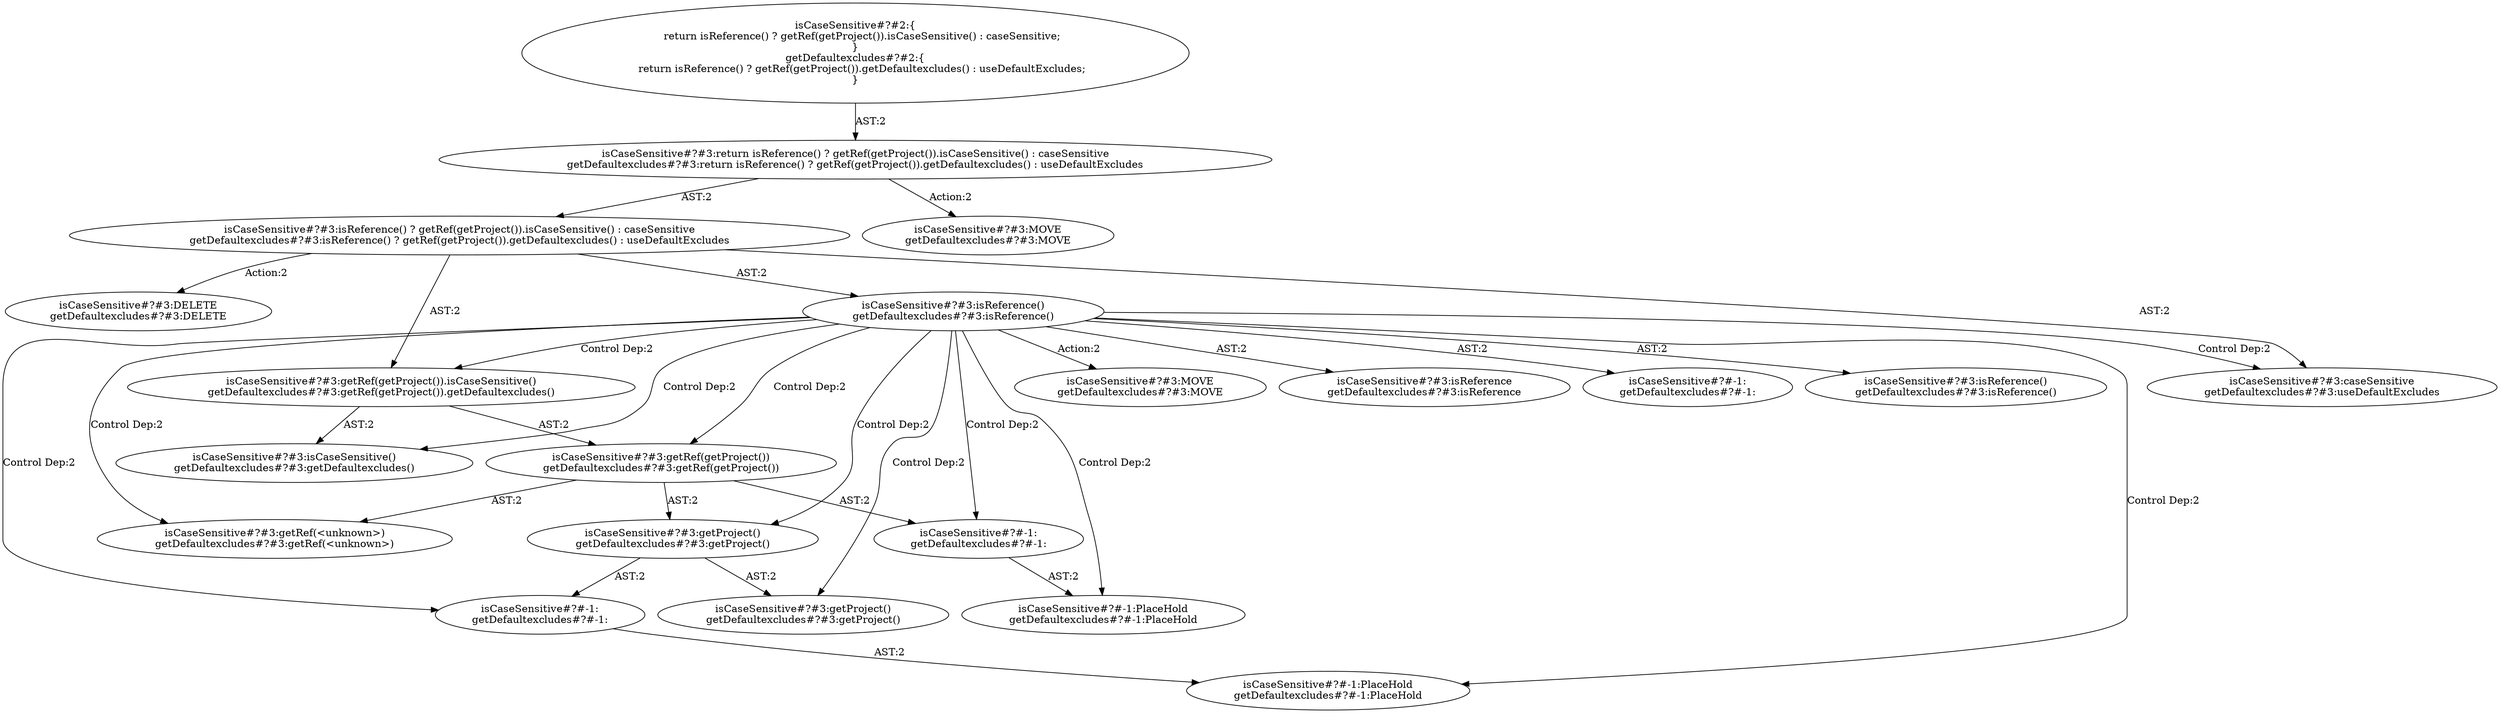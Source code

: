 digraph "Pattern" {
0 [label="isCaseSensitive#?#3:DELETE
getDefaultexcludes#?#3:DELETE" shape=ellipse]
1 [label="isCaseSensitive#?#3:isReference() ? getRef(getProject()).isCaseSensitive() : caseSensitive
getDefaultexcludes#?#3:isReference() ? getRef(getProject()).getDefaultexcludes() : useDefaultExcludes" shape=ellipse]
2 [label="isCaseSensitive#?#3:return isReference() ? getRef(getProject()).isCaseSensitive() : caseSensitive
getDefaultexcludes#?#3:return isReference() ? getRef(getProject()).getDefaultexcludes() : useDefaultExcludes" shape=ellipse]
3 [label="isCaseSensitive#?#2:\{
    return isReference() ? getRef(getProject()).isCaseSensitive() : caseSensitive;
\}
getDefaultexcludes#?#2:\{
    return isReference() ? getRef(getProject()).getDefaultexcludes() : useDefaultExcludes;
\}" shape=ellipse]
4 [label="isCaseSensitive#?#3:MOVE
getDefaultexcludes#?#3:MOVE" shape=ellipse]
5 [label="isCaseSensitive#?#3:isReference()
getDefaultexcludes#?#3:isReference()" shape=ellipse]
6 [label="isCaseSensitive#?#3:isReference
getDefaultexcludes#?#3:isReference" shape=ellipse]
7 [label="isCaseSensitive#?#-1:
getDefaultexcludes#?#-1:" shape=ellipse]
8 [label="isCaseSensitive#?#3:isReference()
getDefaultexcludes#?#3:isReference()" shape=ellipse]
9 [label="isCaseSensitive#?#3:getRef(getProject()).isCaseSensitive()
getDefaultexcludes#?#3:getRef(getProject()).getDefaultexcludes()" shape=ellipse]
10 [label="isCaseSensitive#?#3:isCaseSensitive()
getDefaultexcludes#?#3:getDefaultexcludes()" shape=ellipse]
11 [label="isCaseSensitive#?#3:getRef(getProject())
getDefaultexcludes#?#3:getRef(getProject())" shape=ellipse]
12 [label="isCaseSensitive#?#3:getRef(<unknown>)
getDefaultexcludes#?#3:getRef(<unknown>)" shape=ellipse]
13 [label="isCaseSensitive#?#-1:
getDefaultexcludes#?#-1:" shape=ellipse]
14 [label="isCaseSensitive#?#-1:PlaceHold
getDefaultexcludes#?#-1:PlaceHold" shape=ellipse]
15 [label="isCaseSensitive#?#3:getProject()
getDefaultexcludes#?#3:getProject()" shape=ellipse]
16 [label="isCaseSensitive#?#3:getProject()
getDefaultexcludes#?#3:getProject()" shape=ellipse]
17 [label="isCaseSensitive#?#-1:
getDefaultexcludes#?#-1:" shape=ellipse]
18 [label="isCaseSensitive#?#-1:PlaceHold
getDefaultexcludes#?#-1:PlaceHold" shape=ellipse]
19 [label="isCaseSensitive#?#3:caseSensitive
getDefaultexcludes#?#3:useDefaultExcludes" shape=ellipse]
20 [label="isCaseSensitive#?#3:MOVE
getDefaultexcludes#?#3:MOVE" shape=ellipse]
1 -> 0 [label="Action:2"];
1 -> 5 [label="AST:2"];
1 -> 9 [label="AST:2"];
1 -> 19 [label="AST:2"];
2 -> 1 [label="AST:2"];
2 -> 4 [label="Action:2"];
3 -> 2 [label="AST:2"];
5 -> 6 [label="AST:2"];
5 -> 7 [label="AST:2"];
5 -> 8 [label="AST:2"];
5 -> 9 [label="Control Dep:2"];
5 -> 10 [label="Control Dep:2"];
5 -> 11 [label="Control Dep:2"];
5 -> 12 [label="Control Dep:2"];
5 -> 13 [label="Control Dep:2"];
5 -> 14 [label="Control Dep:2"];
5 -> 15 [label="Control Dep:2"];
5 -> 16 [label="Control Dep:2"];
5 -> 17 [label="Control Dep:2"];
5 -> 18 [label="Control Dep:2"];
5 -> 19 [label="Control Dep:2"];
5 -> 20 [label="Action:2"];
9 -> 11 [label="AST:2"];
9 -> 10 [label="AST:2"];
11 -> 13 [label="AST:2"];
11 -> 12 [label="AST:2"];
11 -> 15 [label="AST:2"];
13 -> 14 [label="AST:2"];
15 -> 17 [label="AST:2"];
15 -> 16 [label="AST:2"];
17 -> 18 [label="AST:2"];
}